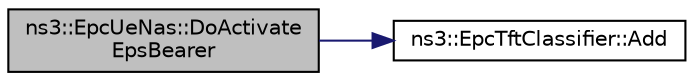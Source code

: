 digraph "ns3::EpcUeNas::DoActivateEpsBearer"
{
 // LATEX_PDF_SIZE
  edge [fontname="Helvetica",fontsize="10",labelfontname="Helvetica",labelfontsize="10"];
  node [fontname="Helvetica",fontsize="10",shape=record];
  rankdir="LR";
  Node1 [label="ns3::EpcUeNas::DoActivate\lEpsBearer",height=0.2,width=0.4,color="black", fillcolor="grey75", style="filled", fontcolor="black",tooltip="Activate EPS Bearer."];
  Node1 -> Node2 [color="midnightblue",fontsize="10",style="solid",fontname="Helvetica"];
  Node2 [label="ns3::EpcTftClassifier::Add",height=0.2,width=0.4,color="black", fillcolor="white", style="filled",URL="$classns3_1_1_epc_tft_classifier.html#a4a0dd2623dd9bfbfb806183625af74bd",tooltip="add a TFT to the Classifier"];
}
